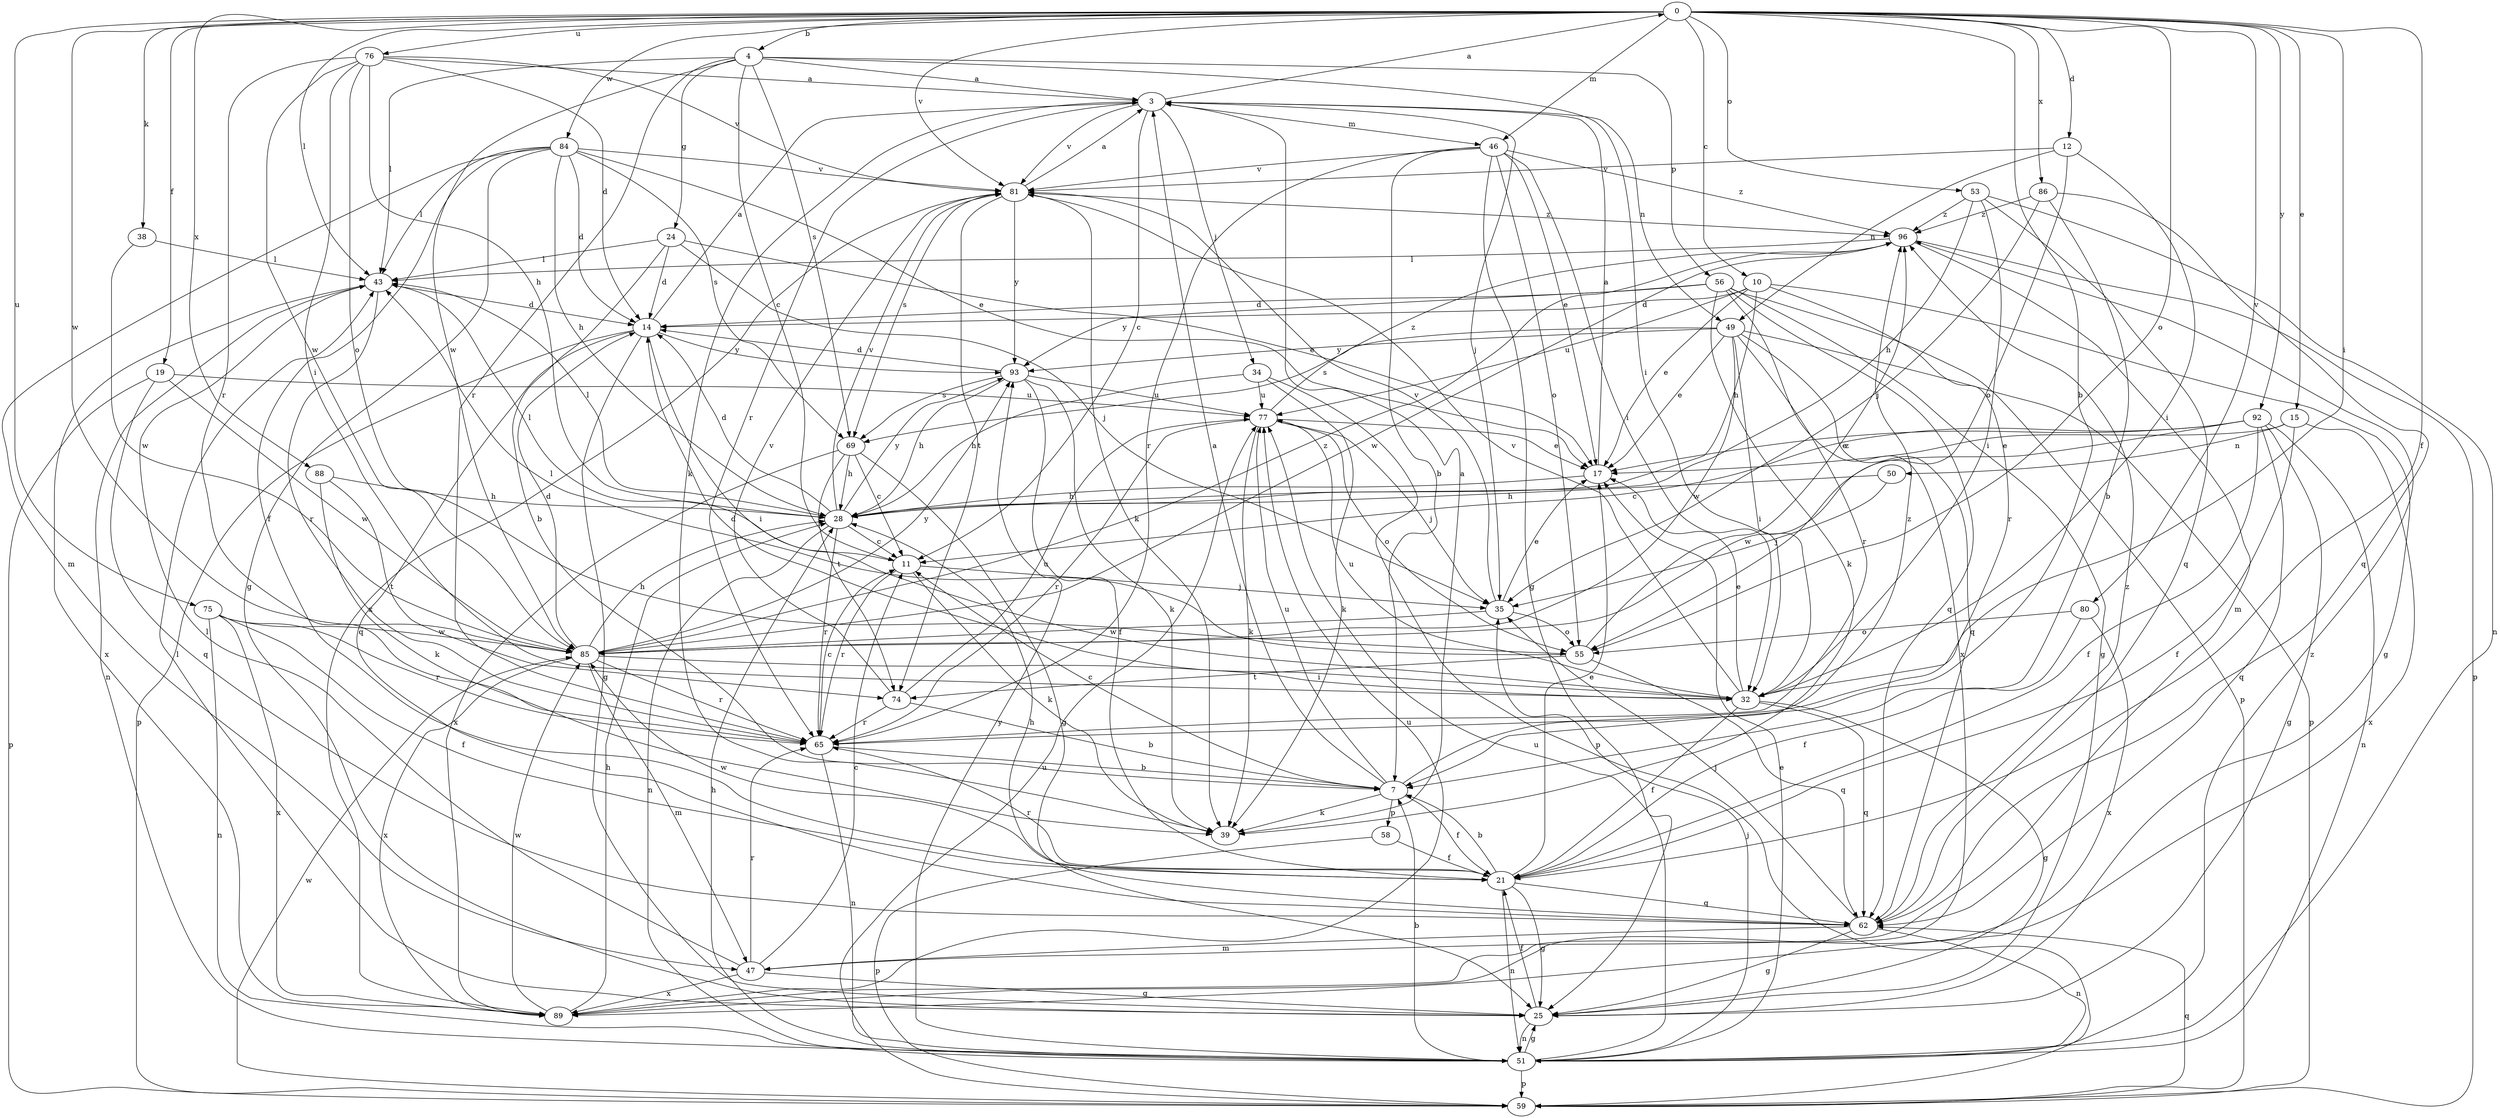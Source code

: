 strict digraph  {
0;
3;
4;
7;
10;
11;
12;
14;
15;
17;
19;
21;
24;
25;
28;
32;
34;
35;
38;
39;
43;
46;
47;
49;
50;
51;
53;
55;
56;
58;
59;
62;
65;
69;
74;
75;
76;
77;
80;
81;
84;
85;
86;
88;
89;
92;
93;
96;
0 -> 4  [label=b];
0 -> 7  [label=b];
0 -> 10  [label=c];
0 -> 12  [label=d];
0 -> 15  [label=e];
0 -> 19  [label=f];
0 -> 21  [label=f];
0 -> 32  [label=i];
0 -> 38  [label=k];
0 -> 43  [label=l];
0 -> 46  [label=m];
0 -> 53  [label=o];
0 -> 55  [label=o];
0 -> 75  [label=u];
0 -> 76  [label=u];
0 -> 80  [label=v];
0 -> 81  [label=v];
0 -> 84  [label=w];
0 -> 85  [label=w];
0 -> 86  [label=x];
0 -> 88  [label=x];
0 -> 92  [label=y];
3 -> 0  [label=a];
3 -> 11  [label=c];
3 -> 34  [label=j];
3 -> 35  [label=j];
3 -> 39  [label=k];
3 -> 46  [label=m];
3 -> 49  [label=n];
3 -> 65  [label=r];
3 -> 81  [label=v];
4 -> 3  [label=a];
4 -> 11  [label=c];
4 -> 24  [label=g];
4 -> 32  [label=i];
4 -> 43  [label=l];
4 -> 56  [label=p];
4 -> 65  [label=r];
4 -> 69  [label=s];
4 -> 85  [label=w];
7 -> 3  [label=a];
7 -> 11  [label=c];
7 -> 21  [label=f];
7 -> 39  [label=k];
7 -> 58  [label=p];
7 -> 77  [label=u];
7 -> 96  [label=z];
10 -> 14  [label=d];
10 -> 17  [label=e];
10 -> 25  [label=g];
10 -> 28  [label=h];
10 -> 65  [label=r];
10 -> 77  [label=u];
11 -> 35  [label=j];
11 -> 39  [label=k];
11 -> 43  [label=l];
11 -> 65  [label=r];
12 -> 32  [label=i];
12 -> 49  [label=n];
12 -> 55  [label=o];
12 -> 81  [label=v];
14 -> 3  [label=a];
14 -> 25  [label=g];
14 -> 32  [label=i];
14 -> 59  [label=p];
14 -> 62  [label=q];
14 -> 93  [label=y];
15 -> 17  [label=e];
15 -> 21  [label=f];
15 -> 50  [label=n];
15 -> 89  [label=x];
17 -> 3  [label=a];
17 -> 28  [label=h];
19 -> 59  [label=p];
19 -> 62  [label=q];
19 -> 77  [label=u];
19 -> 85  [label=w];
21 -> 7  [label=b];
21 -> 17  [label=e];
21 -> 25  [label=g];
21 -> 51  [label=n];
21 -> 62  [label=q];
21 -> 65  [label=r];
21 -> 85  [label=w];
24 -> 7  [label=b];
24 -> 14  [label=d];
24 -> 17  [label=e];
24 -> 35  [label=j];
24 -> 43  [label=l];
25 -> 21  [label=f];
25 -> 43  [label=l];
25 -> 51  [label=n];
28 -> 11  [label=c];
28 -> 14  [label=d];
28 -> 43  [label=l];
28 -> 51  [label=n];
28 -> 65  [label=r];
28 -> 81  [label=v];
28 -> 93  [label=y];
32 -> 14  [label=d];
32 -> 17  [label=e];
32 -> 21  [label=f];
32 -> 25  [label=g];
32 -> 62  [label=q];
32 -> 77  [label=u];
32 -> 81  [label=v];
34 -> 28  [label=h];
34 -> 39  [label=k];
34 -> 59  [label=p];
34 -> 77  [label=u];
35 -> 17  [label=e];
35 -> 55  [label=o];
35 -> 81  [label=v];
35 -> 85  [label=w];
38 -> 43  [label=l];
38 -> 85  [label=w];
39 -> 3  [label=a];
43 -> 14  [label=d];
43 -> 51  [label=n];
43 -> 65  [label=r];
43 -> 89  [label=x];
46 -> 7  [label=b];
46 -> 17  [label=e];
46 -> 25  [label=g];
46 -> 32  [label=i];
46 -> 55  [label=o];
46 -> 65  [label=r];
46 -> 81  [label=v];
46 -> 96  [label=z];
47 -> 11  [label=c];
47 -> 25  [label=g];
47 -> 43  [label=l];
47 -> 65  [label=r];
47 -> 89  [label=x];
49 -> 17  [label=e];
49 -> 32  [label=i];
49 -> 59  [label=p];
49 -> 62  [label=q];
49 -> 65  [label=r];
49 -> 69  [label=s];
49 -> 85  [label=w];
49 -> 93  [label=y];
50 -> 28  [label=h];
50 -> 35  [label=j];
51 -> 7  [label=b];
51 -> 17  [label=e];
51 -> 25  [label=g];
51 -> 28  [label=h];
51 -> 35  [label=j];
51 -> 59  [label=p];
51 -> 77  [label=u];
51 -> 93  [label=y];
51 -> 96  [label=z];
53 -> 28  [label=h];
53 -> 32  [label=i];
53 -> 51  [label=n];
53 -> 62  [label=q];
53 -> 96  [label=z];
55 -> 43  [label=l];
55 -> 62  [label=q];
55 -> 74  [label=t];
55 -> 96  [label=z];
56 -> 14  [label=d];
56 -> 25  [label=g];
56 -> 39  [label=k];
56 -> 59  [label=p];
56 -> 62  [label=q];
56 -> 89  [label=x];
56 -> 93  [label=y];
58 -> 21  [label=f];
58 -> 59  [label=p];
59 -> 62  [label=q];
59 -> 77  [label=u];
59 -> 85  [label=w];
62 -> 25  [label=g];
62 -> 28  [label=h];
62 -> 35  [label=j];
62 -> 47  [label=m];
62 -> 51  [label=n];
62 -> 96  [label=z];
65 -> 7  [label=b];
65 -> 11  [label=c];
65 -> 51  [label=n];
69 -> 11  [label=c];
69 -> 25  [label=g];
69 -> 28  [label=h];
69 -> 74  [label=t];
69 -> 89  [label=x];
74 -> 7  [label=b];
74 -> 65  [label=r];
74 -> 77  [label=u];
74 -> 81  [label=v];
75 -> 21  [label=f];
75 -> 51  [label=n];
75 -> 65  [label=r];
75 -> 85  [label=w];
75 -> 89  [label=x];
76 -> 3  [label=a];
76 -> 14  [label=d];
76 -> 28  [label=h];
76 -> 32  [label=i];
76 -> 55  [label=o];
76 -> 65  [label=r];
76 -> 81  [label=v];
76 -> 85  [label=w];
77 -> 17  [label=e];
77 -> 35  [label=j];
77 -> 39  [label=k];
77 -> 55  [label=o];
77 -> 65  [label=r];
77 -> 96  [label=z];
80 -> 21  [label=f];
80 -> 55  [label=o];
80 -> 89  [label=x];
81 -> 3  [label=a];
81 -> 39  [label=k];
81 -> 69  [label=s];
81 -> 74  [label=t];
81 -> 89  [label=x];
81 -> 93  [label=y];
81 -> 96  [label=z];
84 -> 14  [label=d];
84 -> 17  [label=e];
84 -> 21  [label=f];
84 -> 25  [label=g];
84 -> 28  [label=h];
84 -> 43  [label=l];
84 -> 47  [label=m];
84 -> 69  [label=s];
84 -> 81  [label=v];
85 -> 14  [label=d];
85 -> 28  [label=h];
85 -> 32  [label=i];
85 -> 47  [label=m];
85 -> 65  [label=r];
85 -> 89  [label=x];
85 -> 93  [label=y];
85 -> 96  [label=z];
86 -> 7  [label=b];
86 -> 35  [label=j];
86 -> 62  [label=q];
86 -> 96  [label=z];
88 -> 28  [label=h];
88 -> 39  [label=k];
88 -> 74  [label=t];
89 -> 28  [label=h];
89 -> 77  [label=u];
89 -> 85  [label=w];
92 -> 11  [label=c];
92 -> 17  [label=e];
92 -> 21  [label=f];
92 -> 25  [label=g];
92 -> 51  [label=n];
92 -> 62  [label=q];
92 -> 85  [label=w];
93 -> 14  [label=d];
93 -> 21  [label=f];
93 -> 28  [label=h];
93 -> 39  [label=k];
93 -> 69  [label=s];
93 -> 77  [label=u];
96 -> 43  [label=l];
96 -> 47  [label=m];
96 -> 59  [label=p];
96 -> 85  [label=w];
}
